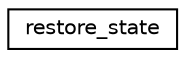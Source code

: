 digraph "Graphical Class Hierarchy"
{
 // INTERACTIVE_SVG=YES
 // LATEX_PDF_SIZE
  edge [fontname="Helvetica",fontsize="10",labelfontname="Helvetica",labelfontsize="10"];
  node [fontname="Helvetica",fontsize="10",shape=record];
  rankdir="LR";
  Node0 [label="restore_state",height=0.2,width=0.4,color="black", fillcolor="white", style="filled",URL="$interfacefms__io__mod_1_1restore__state.html",tooltip=" "];
}
